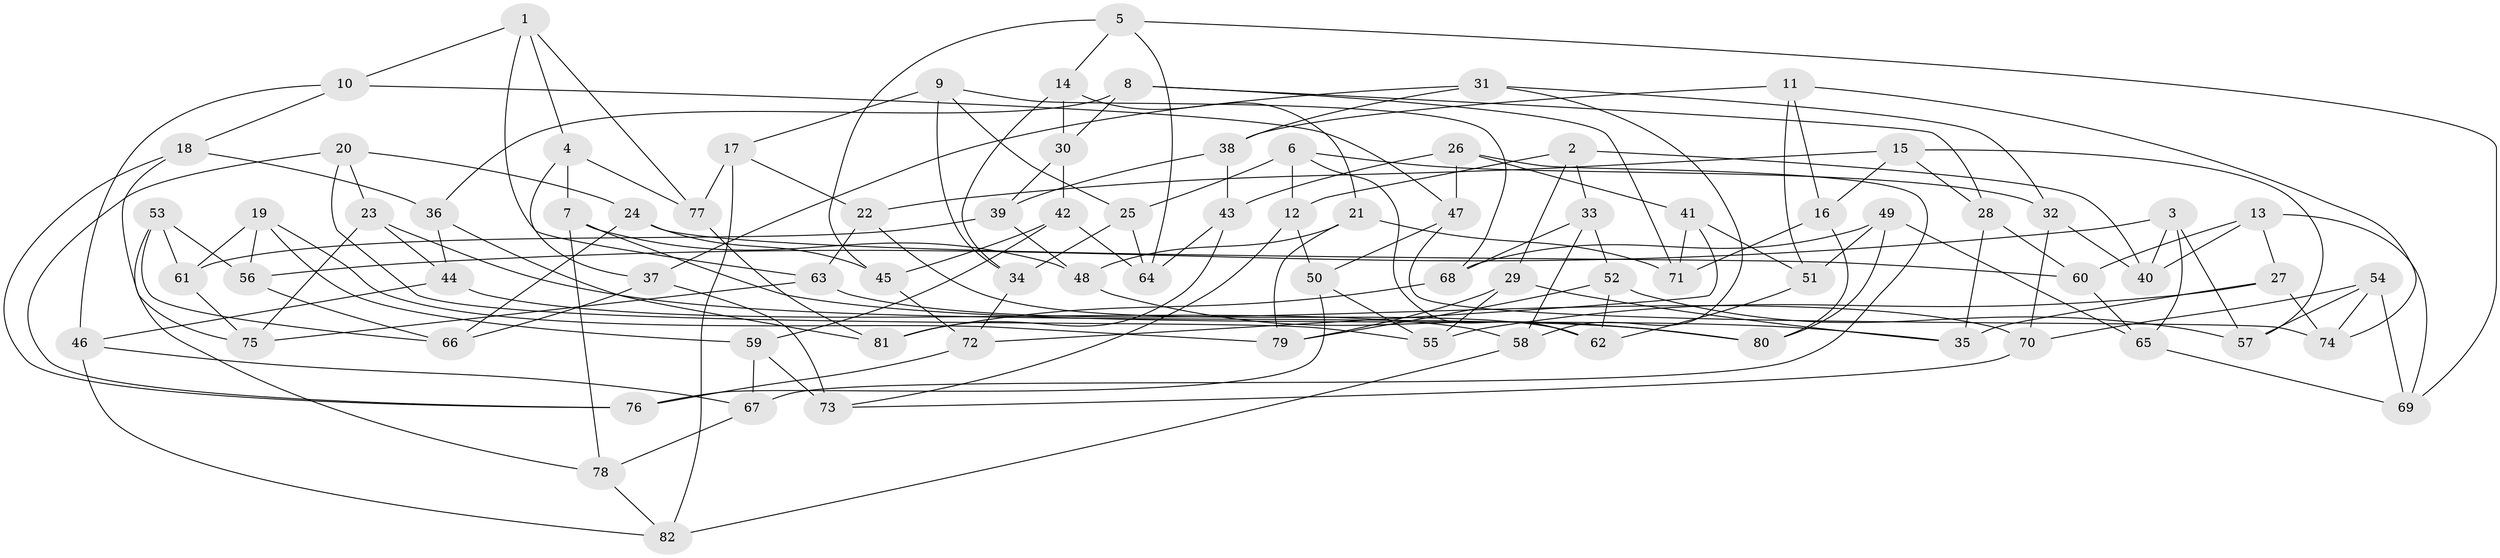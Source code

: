 // Generated by graph-tools (version 1.1) at 2025/26/03/09/25 03:26:56]
// undirected, 82 vertices, 164 edges
graph export_dot {
graph [start="1"]
  node [color=gray90,style=filled];
  1;
  2;
  3;
  4;
  5;
  6;
  7;
  8;
  9;
  10;
  11;
  12;
  13;
  14;
  15;
  16;
  17;
  18;
  19;
  20;
  21;
  22;
  23;
  24;
  25;
  26;
  27;
  28;
  29;
  30;
  31;
  32;
  33;
  34;
  35;
  36;
  37;
  38;
  39;
  40;
  41;
  42;
  43;
  44;
  45;
  46;
  47;
  48;
  49;
  50;
  51;
  52;
  53;
  54;
  55;
  56;
  57;
  58;
  59;
  60;
  61;
  62;
  63;
  64;
  65;
  66;
  67;
  68;
  69;
  70;
  71;
  72;
  73;
  74;
  75;
  76;
  77;
  78;
  79;
  80;
  81;
  82;
  1 -- 63;
  1 -- 77;
  1 -- 4;
  1 -- 10;
  2 -- 29;
  2 -- 40;
  2 -- 12;
  2 -- 33;
  3 -- 40;
  3 -- 57;
  3 -- 65;
  3 -- 56;
  4 -- 37;
  4 -- 77;
  4 -- 7;
  5 -- 45;
  5 -- 64;
  5 -- 14;
  5 -- 69;
  6 -- 62;
  6 -- 25;
  6 -- 32;
  6 -- 12;
  7 -- 35;
  7 -- 48;
  7 -- 78;
  8 -- 36;
  8 -- 30;
  8 -- 28;
  8 -- 71;
  9 -- 68;
  9 -- 17;
  9 -- 25;
  9 -- 34;
  10 -- 47;
  10 -- 18;
  10 -- 46;
  11 -- 38;
  11 -- 74;
  11 -- 51;
  11 -- 16;
  12 -- 50;
  12 -- 73;
  13 -- 60;
  13 -- 27;
  13 -- 69;
  13 -- 40;
  14 -- 21;
  14 -- 30;
  14 -- 34;
  15 -- 22;
  15 -- 57;
  15 -- 16;
  15 -- 28;
  16 -- 71;
  16 -- 80;
  17 -- 22;
  17 -- 77;
  17 -- 82;
  18 -- 75;
  18 -- 76;
  18 -- 36;
  19 -- 61;
  19 -- 79;
  19 -- 56;
  19 -- 59;
  20 -- 23;
  20 -- 55;
  20 -- 24;
  20 -- 76;
  21 -- 48;
  21 -- 79;
  21 -- 71;
  22 -- 62;
  22 -- 63;
  23 -- 75;
  23 -- 44;
  23 -- 80;
  24 -- 45;
  24 -- 66;
  24 -- 60;
  25 -- 64;
  25 -- 34;
  26 -- 43;
  26 -- 41;
  26 -- 67;
  26 -- 47;
  27 -- 55;
  27 -- 74;
  27 -- 35;
  28 -- 60;
  28 -- 35;
  29 -- 35;
  29 -- 79;
  29 -- 55;
  30 -- 42;
  30 -- 39;
  31 -- 32;
  31 -- 37;
  31 -- 38;
  31 -- 58;
  32 -- 40;
  32 -- 70;
  33 -- 52;
  33 -- 68;
  33 -- 58;
  34 -- 72;
  36 -- 81;
  36 -- 44;
  37 -- 66;
  37 -- 73;
  38 -- 39;
  38 -- 43;
  39 -- 61;
  39 -- 48;
  41 -- 71;
  41 -- 51;
  41 -- 72;
  42 -- 45;
  42 -- 59;
  42 -- 64;
  43 -- 81;
  43 -- 64;
  44 -- 46;
  44 -- 58;
  45 -- 72;
  46 -- 82;
  46 -- 67;
  47 -- 50;
  47 -- 74;
  48 -- 80;
  49 -- 68;
  49 -- 65;
  49 -- 80;
  49 -- 51;
  50 -- 55;
  50 -- 76;
  51 -- 62;
  52 -- 79;
  52 -- 57;
  52 -- 62;
  53 -- 61;
  53 -- 66;
  53 -- 56;
  53 -- 78;
  54 -- 57;
  54 -- 74;
  54 -- 70;
  54 -- 69;
  56 -- 66;
  58 -- 82;
  59 -- 73;
  59 -- 67;
  60 -- 65;
  61 -- 75;
  63 -- 75;
  63 -- 70;
  65 -- 69;
  67 -- 78;
  68 -- 81;
  70 -- 73;
  72 -- 76;
  77 -- 81;
  78 -- 82;
}
